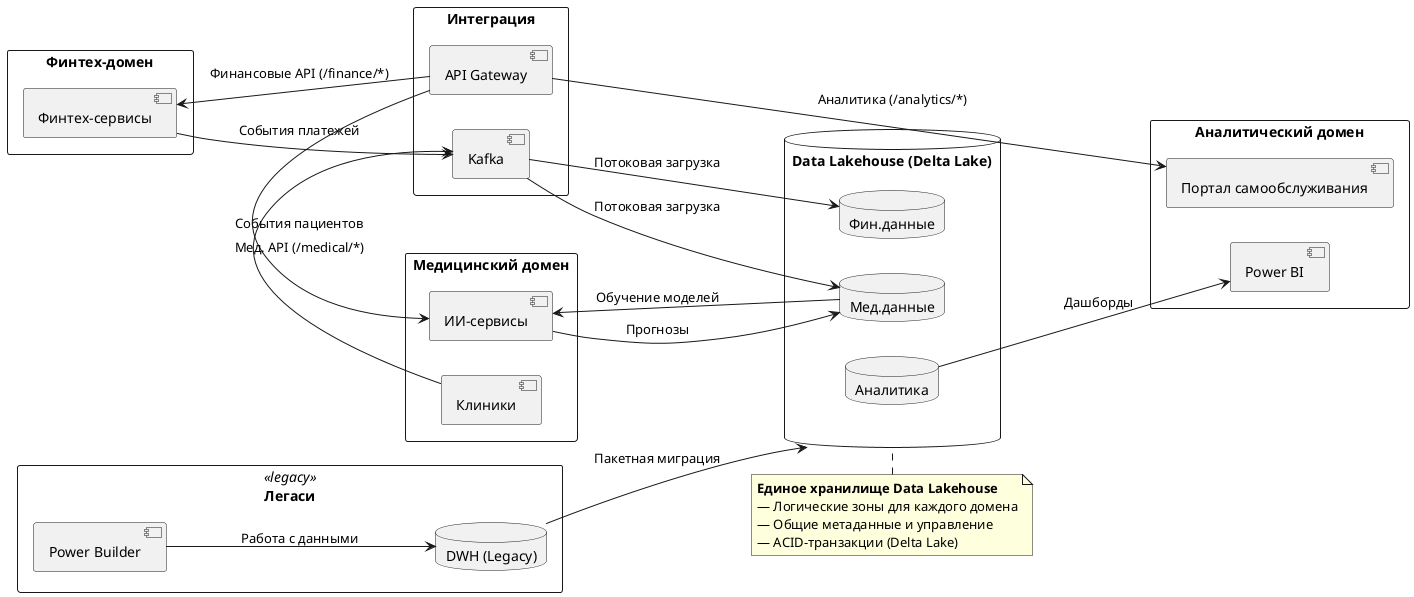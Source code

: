 @startuml
left to right direction

rectangle "Медицинский домен" {
  component "Клиники" as clinics
  component "ИИ-сервисы" as ai
}

rectangle "Финтех-домен" {
  component "Финтех-сервисы" as fintech
}

rectangle "Аналитический домен" {
  component "Портал самообслуживания" as portal
  component "Power BI" as bi
}

rectangle "Интеграция" {
  component "Kafka" as kafka
  component "API Gateway" as gateway
}

rectangle "Легаси" <<legacy>> {
  component "Power Builder" as powerbuilder
  database "DWH (Legacy)" as dwh
}

' === Единый Data Lakehouse ===
database "Data Lakehouse (Delta Lake)" as lakehouse {
  database "Мед.данные" as medical_zone
  database "Фин.данные" as finance_zone
  database "Аналитика" as analytics_zone
}

' === Потоки данных ===
clinics --> kafka : События пациентов
fintech --> kafka : События платежей
kafka --> medical_zone : Потоковая загрузка
kafka --> finance_zone : Потоковая загрузка


gateway --> fintech : Финансовые API (/finance/*)
gateway --> ai : Мед. API (/medical/*)
gateway --> portal : Аналитика (/analytics/*)

medical_zone --> ai : Обучение моделей
ai --> medical_zone : Прогнозы
dwh --> lakehouse : Пакетная миграция
analytics_zone --> bi : Дашборды
powerbuilder --> dwh : Работа с данными

' === Поясняющая нотация ===
note top of lakehouse
  **Единое хранилище Data Lakehouse**
  — Логические зоны для каждого домена
  — Общие метаданные и управление
  — ACID-транзакции (Delta Lake)
end note
@enduml